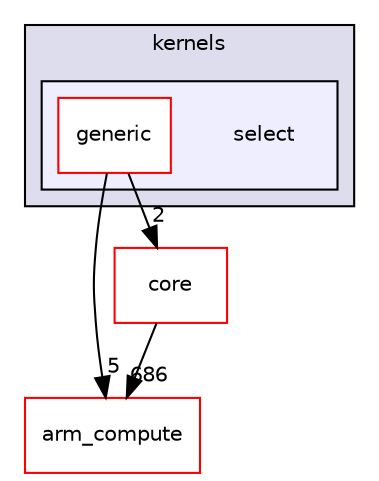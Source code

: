 digraph "src/cpu/kernels/select" {
  compound=true
  node [ fontsize="10", fontname="Helvetica"];
  edge [ labelfontsize="10", labelfontname="Helvetica"];
  subgraph clusterdir_1de7bcbbdec2bf3559cb3c688662d4f5 {
    graph [ bgcolor="#ddddee", pencolor="black", label="kernels" fontname="Helvetica", fontsize="10", URL="dir_1de7bcbbdec2bf3559cb3c688662d4f5.xhtml"]
  subgraph clusterdir_1527ccf56d4f08349fc374fa48be6aef {
    graph [ bgcolor="#eeeeff", pencolor="black", label="" URL="dir_1527ccf56d4f08349fc374fa48be6aef.xhtml"];
    dir_1527ccf56d4f08349fc374fa48be6aef [shape=plaintext label="select"];
  dir_cbdb5892aba09adf7779a5bd0302a93f [shape=box label="generic" fillcolor="white" style="filled" color="red" URL="dir_cbdb5892aba09adf7779a5bd0302a93f.xhtml"];
  }
  }
  dir_214608ef36d61442cb2b0c1c4e9a7def [shape=box label="arm_compute" fillcolor="white" style="filled" color="red" URL="dir_214608ef36d61442cb2b0c1c4e9a7def.xhtml"];
  dir_aebb8dcc11953d78e620bbef0b9e2183 [shape=box label="core" fillcolor="white" style="filled" color="red" URL="dir_aebb8dcc11953d78e620bbef0b9e2183.xhtml"];
  dir_cbdb5892aba09adf7779a5bd0302a93f->dir_214608ef36d61442cb2b0c1c4e9a7def [headlabel="5", labeldistance=1.5 headhref="dir_000468_000000.xhtml"];
  dir_cbdb5892aba09adf7779a5bd0302a93f->dir_aebb8dcc11953d78e620bbef0b9e2183 [headlabel="2", labeldistance=1.5 headhref="dir_000468_000017.xhtml"];
  dir_aebb8dcc11953d78e620bbef0b9e2183->dir_214608ef36d61442cb2b0c1c4e9a7def [headlabel="686", labeldistance=1.5 headhref="dir_000017_000000.xhtml"];
}
